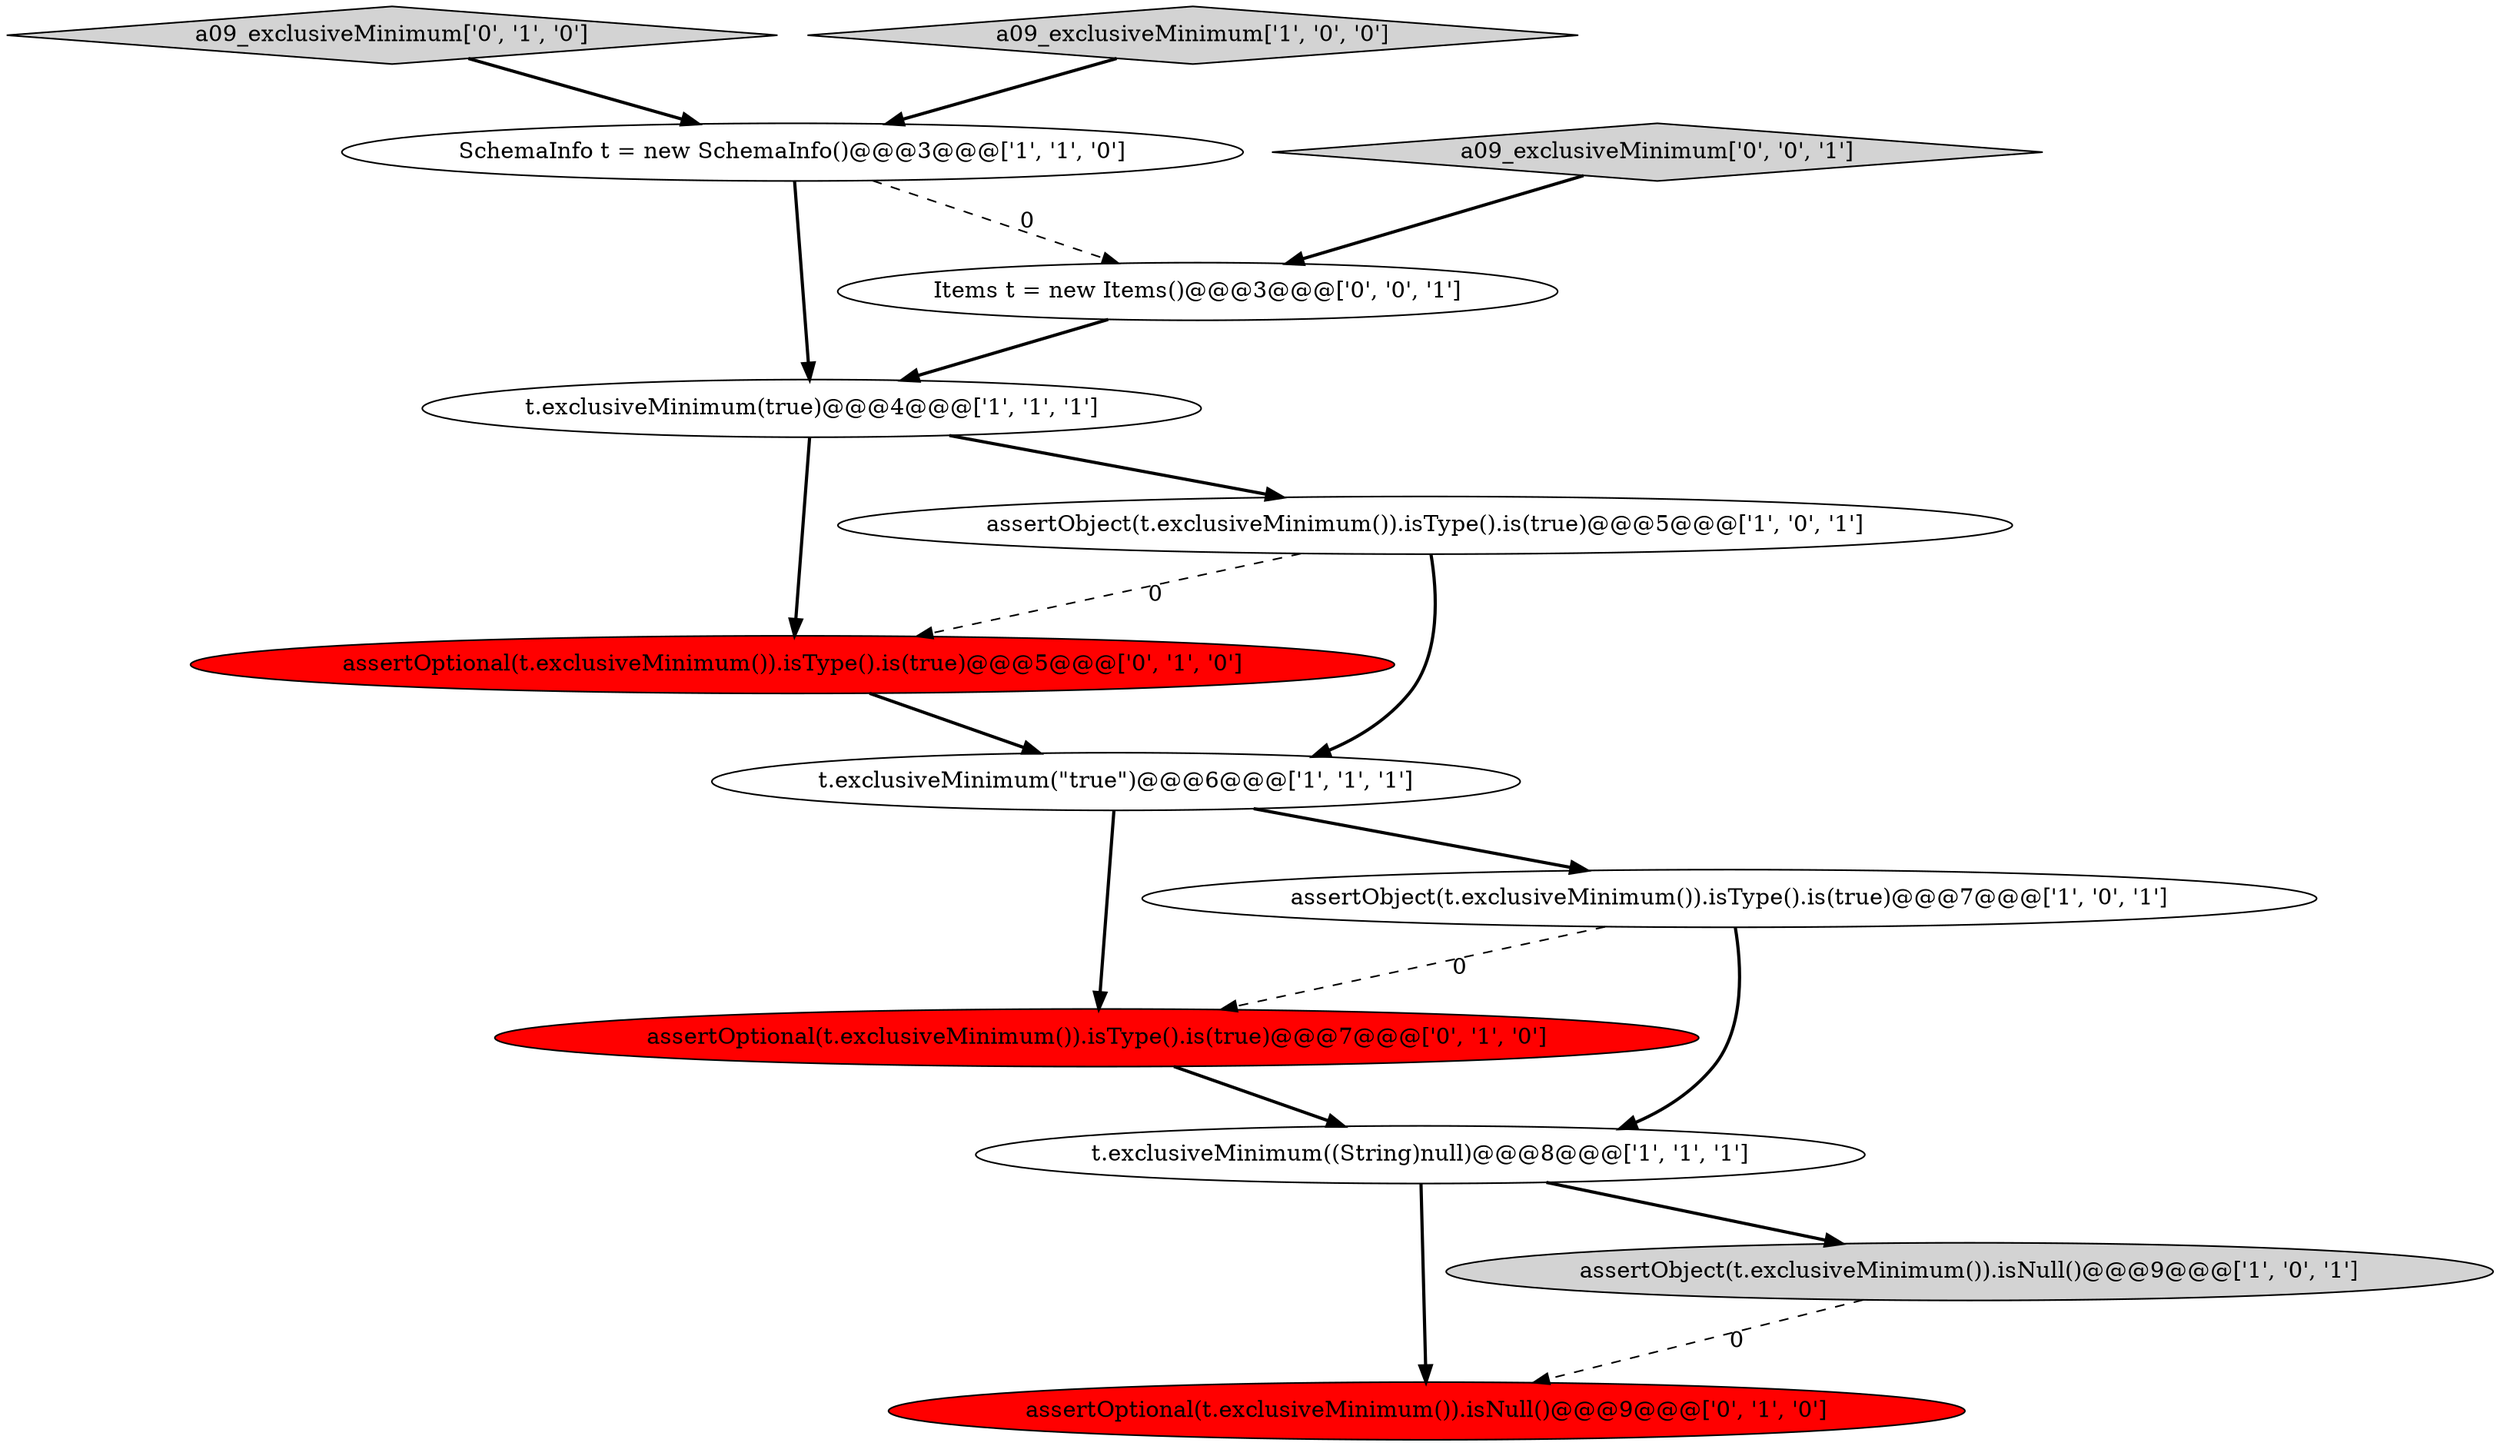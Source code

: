 digraph {
9 [style = filled, label = "assertOptional(t.exclusiveMinimum()).isType().is(true)@@@7@@@['0', '1', '0']", fillcolor = red, shape = ellipse image = "AAA1AAABBB2BBB"];
11 [style = filled, label = "assertOptional(t.exclusiveMinimum()).isNull()@@@9@@@['0', '1', '0']", fillcolor = red, shape = ellipse image = "AAA1AAABBB2BBB"];
1 [style = filled, label = "t.exclusiveMinimum(\"true\")@@@6@@@['1', '1', '1']", fillcolor = white, shape = ellipse image = "AAA0AAABBB1BBB"];
8 [style = filled, label = "assertOptional(t.exclusiveMinimum()).isType().is(true)@@@5@@@['0', '1', '0']", fillcolor = red, shape = ellipse image = "AAA1AAABBB2BBB"];
12 [style = filled, label = "Items t = new Items()@@@3@@@['0', '0', '1']", fillcolor = white, shape = ellipse image = "AAA0AAABBB3BBB"];
5 [style = filled, label = "assertObject(t.exclusiveMinimum()).isType().is(true)@@@7@@@['1', '0', '1']", fillcolor = white, shape = ellipse image = "AAA0AAABBB1BBB"];
3 [style = filled, label = "t.exclusiveMinimum(true)@@@4@@@['1', '1', '1']", fillcolor = white, shape = ellipse image = "AAA0AAABBB1BBB"];
0 [style = filled, label = "t.exclusiveMinimum((String)null)@@@8@@@['1', '1', '1']", fillcolor = white, shape = ellipse image = "AAA0AAABBB1BBB"];
6 [style = filled, label = "assertObject(t.exclusiveMinimum()).isNull()@@@9@@@['1', '0', '1']", fillcolor = lightgray, shape = ellipse image = "AAA0AAABBB1BBB"];
7 [style = filled, label = "SchemaInfo t = new SchemaInfo()@@@3@@@['1', '1', '0']", fillcolor = white, shape = ellipse image = "AAA0AAABBB1BBB"];
10 [style = filled, label = "a09_exclusiveMinimum['0', '1', '0']", fillcolor = lightgray, shape = diamond image = "AAA0AAABBB2BBB"];
2 [style = filled, label = "a09_exclusiveMinimum['1', '0', '0']", fillcolor = lightgray, shape = diamond image = "AAA0AAABBB1BBB"];
13 [style = filled, label = "a09_exclusiveMinimum['0', '0', '1']", fillcolor = lightgray, shape = diamond image = "AAA0AAABBB3BBB"];
4 [style = filled, label = "assertObject(t.exclusiveMinimum()).isType().is(true)@@@5@@@['1', '0', '1']", fillcolor = white, shape = ellipse image = "AAA0AAABBB1BBB"];
1->5 [style = bold, label=""];
7->12 [style = dashed, label="0"];
8->1 [style = bold, label=""];
0->11 [style = bold, label=""];
5->9 [style = dashed, label="0"];
4->1 [style = bold, label=""];
12->3 [style = bold, label=""];
13->12 [style = bold, label=""];
2->7 [style = bold, label=""];
9->0 [style = bold, label=""];
5->0 [style = bold, label=""];
0->6 [style = bold, label=""];
3->4 [style = bold, label=""];
10->7 [style = bold, label=""];
3->8 [style = bold, label=""];
7->3 [style = bold, label=""];
1->9 [style = bold, label=""];
4->8 [style = dashed, label="0"];
6->11 [style = dashed, label="0"];
}
